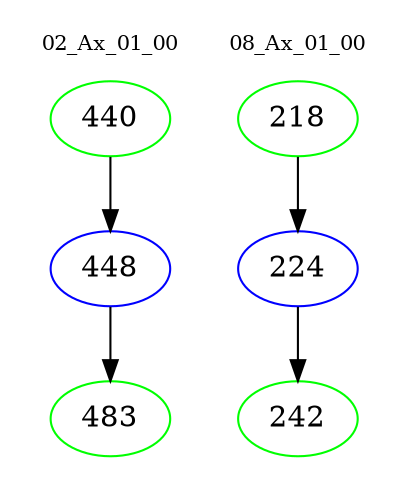 digraph{
subgraph cluster_0 {
color = white
label = "02_Ax_01_00";
fontsize=10;
T0_440 [label="440", color="green"]
T0_440 -> T0_448 [color="black"]
T0_448 [label="448", color="blue"]
T0_448 -> T0_483 [color="black"]
T0_483 [label="483", color="green"]
}
subgraph cluster_1 {
color = white
label = "08_Ax_01_00";
fontsize=10;
T1_218 [label="218", color="green"]
T1_218 -> T1_224 [color="black"]
T1_224 [label="224", color="blue"]
T1_224 -> T1_242 [color="black"]
T1_242 [label="242", color="green"]
}
}
